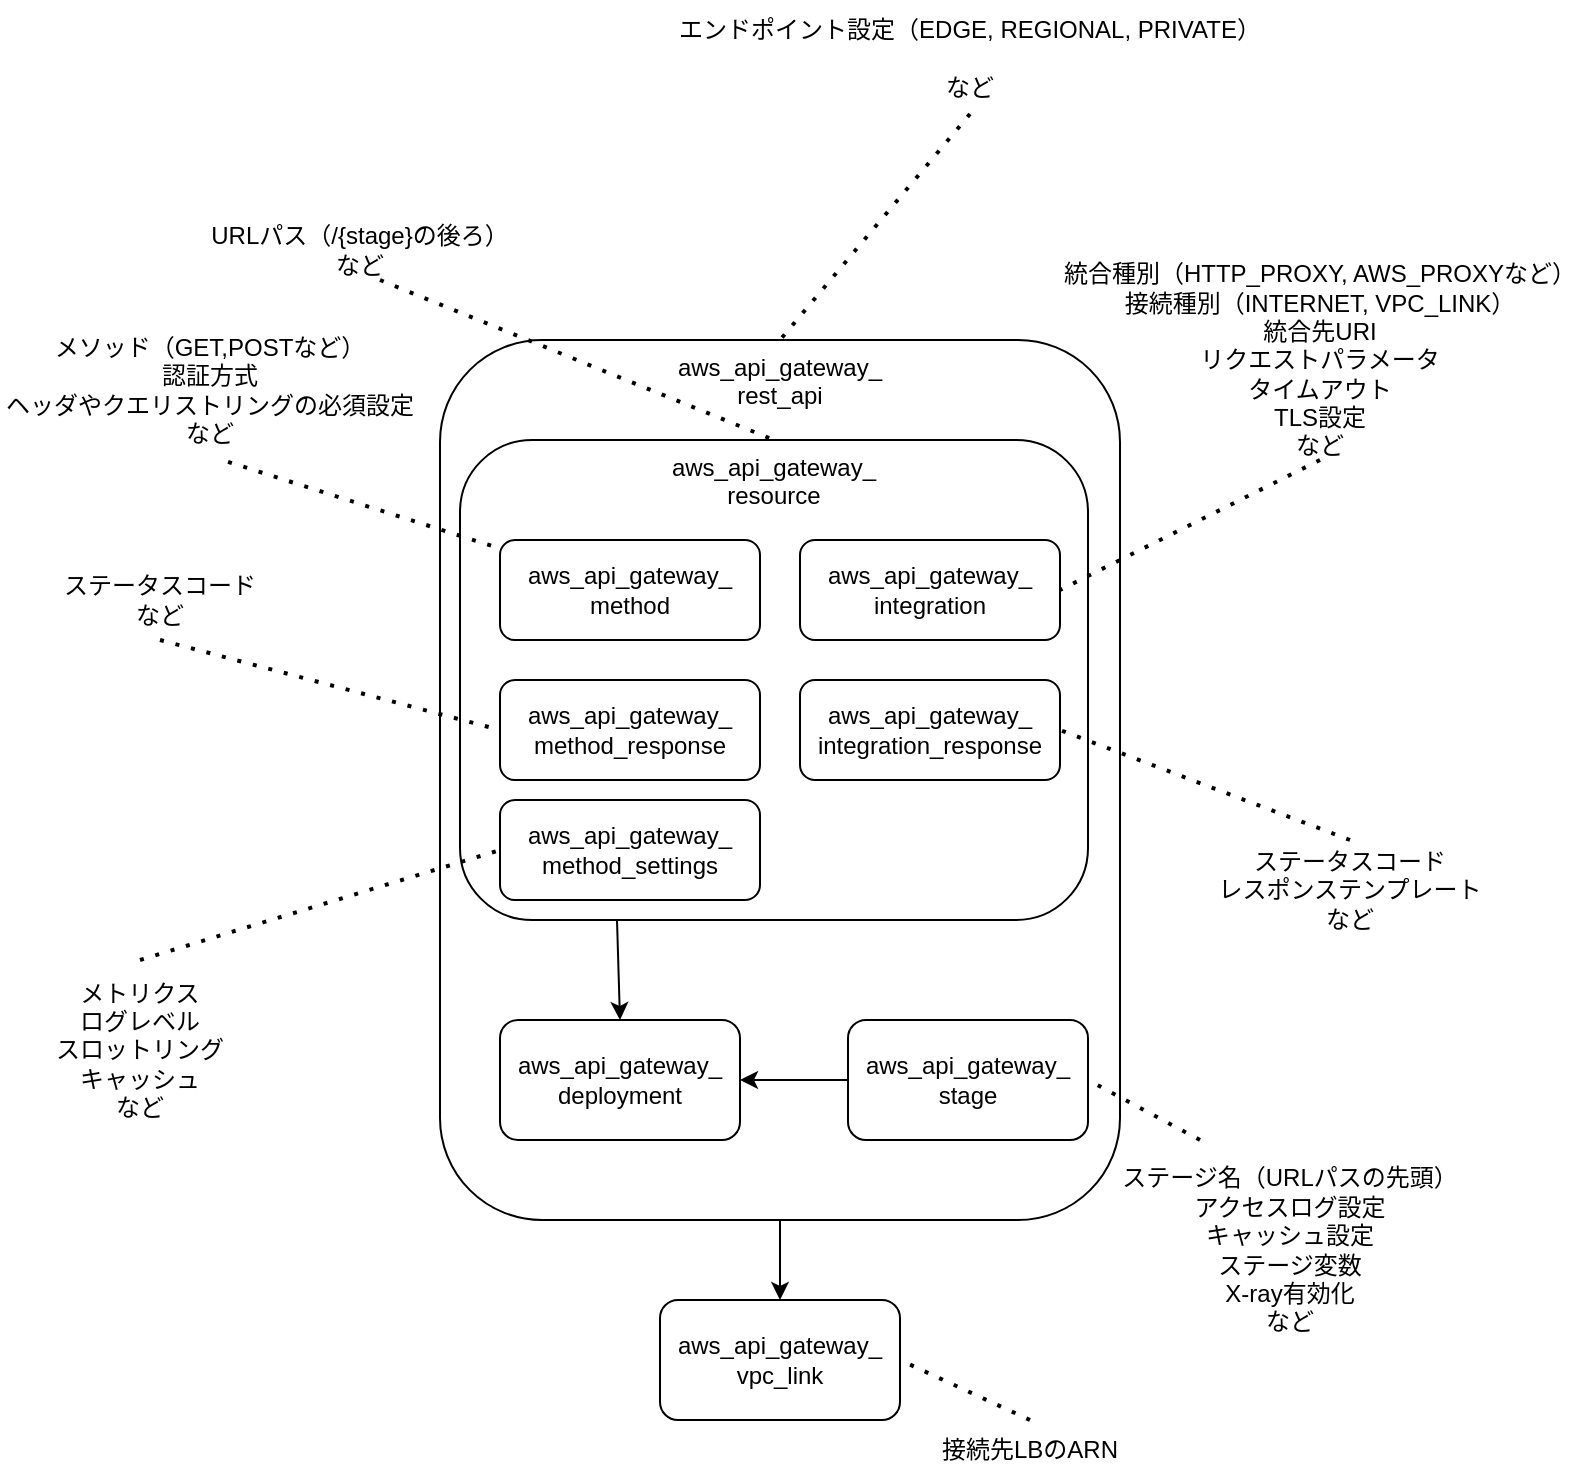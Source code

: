 <mxfile>
    <diagram id="fO90UJ9gH1iJiApBk8jx" name="ページ1">
        <mxGraphModel dx="894" dy="790" grid="1" gridSize="10" guides="1" tooltips="1" connect="1" arrows="1" fold="1" page="1" pageScale="1" pageWidth="827" pageHeight="1169" math="0" shadow="0">
            <root>
                <mxCell id="0"/>
                <mxCell id="1" parent="0"/>
                <mxCell id="19" style="edgeStyle=none;html=1;entryX=0.5;entryY=0;entryDx=0;entryDy=0;" edge="1" parent="1" source="7" target="9">
                    <mxGeometry relative="1" as="geometry"/>
                </mxCell>
                <mxCell id="7" value="aws_api_gateway_&lt;br&gt;rest_api" style="rounded=1;whiteSpace=wrap;html=1;align=center;verticalAlign=top;" vertex="1" parent="1">
                    <mxGeometry x="230" y="450" width="340" height="440" as="geometry"/>
                </mxCell>
                <mxCell id="18" style="edgeStyle=none;html=1;entryX=0.5;entryY=0;entryDx=0;entryDy=0;exitX=0.25;exitY=1;exitDx=0;exitDy=0;" edge="1" parent="1" source="2" target="5">
                    <mxGeometry relative="1" as="geometry"/>
                </mxCell>
                <mxCell id="2" value="aws_api_gateway_&lt;br&gt;resource" style="rounded=1;whiteSpace=wrap;html=1;verticalAlign=top;" vertex="1" parent="1">
                    <mxGeometry x="240" y="500" width="314" height="240" as="geometry"/>
                </mxCell>
                <mxCell id="3" value="aws_api_gateway_&lt;br&gt;method" style="rounded=1;whiteSpace=wrap;html=1;" vertex="1" parent="1">
                    <mxGeometry x="260" y="550" width="130" height="50" as="geometry"/>
                </mxCell>
                <mxCell id="4" value="aws_api_gateway_&lt;br&gt;method_settings&lt;span style=&quot;color: rgba(0, 0, 0, 0); font-family: monospace; font-size: 0px; text-align: start;&quot;&gt;%3CmxGraphModel%3E%3Croot%3E%3CmxCell%20id%3D%220%22%2F%3E%3CmxCell%20id%3D%221%22%20parent%3D%220%22%2F%3E%3CmxCell%20id%3D%222%22%20value%3D%22aws_api_gateway_%26lt%3Bbr%26gt%3Bmethod%22%20style%3D%22rounded%3D1%3BwhiteSpace%3Dwrap%3Bhtml%3D1%3B%22%20vertex%3D%221%22%20parent%3D%221%22%3E%3CmxGeometry%20x%3D%22240%22%20y%3D%22280%22%20width%3D%22120%22%20height%3D%2260%22%20as%3D%22geometry%22%2F%3E%3C%2FmxCell%3E%3C%2Froot%3E%3C%2FmxGraphModel%3Es&lt;/span&gt;" style="rounded=1;whiteSpace=wrap;html=1;" vertex="1" parent="1">
                    <mxGeometry x="260" y="680" width="130" height="50" as="geometry"/>
                </mxCell>
                <mxCell id="5" value="aws_api_gateway_&lt;br&gt;deployment" style="rounded=1;whiteSpace=wrap;html=1;" vertex="1" parent="1">
                    <mxGeometry x="260" y="790" width="120" height="60" as="geometry"/>
                </mxCell>
                <mxCell id="40" value="" style="edgeStyle=none;html=1;" edge="1" parent="1" source="6" target="5">
                    <mxGeometry relative="1" as="geometry"/>
                </mxCell>
                <mxCell id="6" value="aws_api_gateway_&lt;br&gt;stage" style="rounded=1;whiteSpace=wrap;html=1;" vertex="1" parent="1">
                    <mxGeometry x="434" y="790" width="120" height="60" as="geometry"/>
                </mxCell>
                <mxCell id="9" value="aws_api_gateway_&lt;br&gt;vpc_link" style="rounded=1;whiteSpace=wrap;html=1;" vertex="1" parent="1">
                    <mxGeometry x="340" y="930" width="120" height="60" as="geometry"/>
                </mxCell>
                <mxCell id="20" value="aws_api_gateway_&lt;br&gt;integration" style="rounded=1;whiteSpace=wrap;html=1;" vertex="1" parent="1">
                    <mxGeometry x="410" y="550" width="130" height="50" as="geometry"/>
                </mxCell>
                <mxCell id="33" value="aws_api_gateway_&lt;br&gt;method_response" style="rounded=1;whiteSpace=wrap;html=1;" vertex="1" parent="1">
                    <mxGeometry x="260" y="620" width="130" height="50" as="geometry"/>
                </mxCell>
                <mxCell id="34" value="" style="endArrow=none;dashed=1;html=1;dashPattern=1 3;strokeWidth=2;entryX=0;entryY=0.5;entryDx=0;entryDy=0;exitX=0.5;exitY=0;exitDx=0;exitDy=0;" edge="1" parent="1" source="35" target="4">
                    <mxGeometry width="50" height="50" relative="1" as="geometry">
                        <mxPoint x="114" y="870" as="sourcePoint"/>
                        <mxPoint x="184" y="790" as="targetPoint"/>
                    </mxGeometry>
                </mxCell>
                <mxCell id="35" value="メトリクス&lt;br&gt;ログレベル&lt;br&gt;スロットリング&lt;br&gt;キャッシュ&lt;br&gt;など" style="text;html=1;strokeColor=none;fillColor=none;align=center;verticalAlign=middle;whiteSpace=wrap;rounded=0;" vertex="1" parent="1">
                    <mxGeometry x="30" y="760" width="100" height="90" as="geometry"/>
                </mxCell>
                <mxCell id="37" value="" style="endArrow=none;dashed=1;html=1;dashPattern=1 3;strokeWidth=2;exitX=0.543;exitY=1.013;exitDx=0;exitDy=0;exitPerimeter=0;" edge="1" parent="1" source="38" target="3">
                    <mxGeometry width="50" height="50" relative="1" as="geometry">
                        <mxPoint x="90" y="500" as="sourcePoint"/>
                        <mxPoint x="194" y="800" as="targetPoint"/>
                    </mxGeometry>
                </mxCell>
                <mxCell id="38" value="メソッド（GET,POSTなど）&lt;br&gt;認証方式&lt;br&gt;ヘッダやクエリストリングの必須設定&lt;br&gt;など" style="text;html=1;strokeColor=none;fillColor=none;align=center;verticalAlign=middle;whiteSpace=wrap;rounded=0;" vertex="1" parent="1">
                    <mxGeometry x="10" y="440" width="210" height="70" as="geometry"/>
                </mxCell>
                <mxCell id="39" value="aws_api_gateway_&lt;br&gt;integration_response" style="rounded=1;whiteSpace=wrap;html=1;" vertex="1" parent="1">
                    <mxGeometry x="410" y="620" width="130" height="50" as="geometry"/>
                </mxCell>
                <mxCell id="41" value="" style="endArrow=none;dashed=1;html=1;dashPattern=1 3;strokeWidth=2;entryX=0.5;entryY=0;entryDx=0;entryDy=0;" edge="1" parent="1" target="2">
                    <mxGeometry width="50" height="50" relative="1" as="geometry">
                        <mxPoint x="200" y="420" as="sourcePoint"/>
                        <mxPoint x="210" y="560" as="targetPoint"/>
                    </mxGeometry>
                </mxCell>
                <mxCell id="42" value="URLパス（/{stage}の後ろ）&lt;br&gt;など" style="text;html=1;strokeColor=none;fillColor=none;align=center;verticalAlign=middle;whiteSpace=wrap;rounded=0;" vertex="1" parent="1">
                    <mxGeometry x="110" y="390" width="160" height="30" as="geometry"/>
                </mxCell>
                <mxCell id="43" value="" style="endArrow=none;dashed=1;html=1;dashPattern=1 3;strokeWidth=2;exitX=0.5;exitY=1;exitDx=0;exitDy=0;entryX=0;entryY=0.5;entryDx=0;entryDy=0;" edge="1" parent="1" source="44" target="33">
                    <mxGeometry width="50" height="50" relative="1" as="geometry">
                        <mxPoint x="134.03" y="520.91" as="sourcePoint"/>
                        <mxPoint x="213.912" y="560" as="targetPoint"/>
                    </mxGeometry>
                </mxCell>
                <mxCell id="44" value="ステータスコード&lt;br&gt;など" style="text;html=1;strokeColor=none;fillColor=none;align=center;verticalAlign=middle;whiteSpace=wrap;rounded=0;" vertex="1" parent="1">
                    <mxGeometry x="30" y="560" width="120" height="40" as="geometry"/>
                </mxCell>
                <mxCell id="46" value="" style="endArrow=none;dashed=1;html=1;dashPattern=1 3;strokeWidth=2;entryX=1;entryY=0.5;entryDx=0;entryDy=0;exitX=0.5;exitY=1;exitDx=0;exitDy=0;" edge="1" parent="1" source="47" target="20">
                    <mxGeometry width="50" height="50" relative="1" as="geometry">
                        <mxPoint x="610" y="521" as="sourcePoint"/>
                        <mxPoint x="270" y="564.271" as="targetPoint"/>
                    </mxGeometry>
                </mxCell>
                <mxCell id="47" value="統合種別（HTTP_PROXY, AWS_PROXYなど）&lt;br&gt;接続種別（INTERNET, VPC_LINK）&lt;br&gt;統合先URI&lt;br&gt;リクエストパラメータ&lt;br&gt;タイムアウト&lt;br&gt;TLS設定&lt;br&gt;など" style="text;html=1;strokeColor=none;fillColor=none;align=center;verticalAlign=middle;whiteSpace=wrap;rounded=0;" vertex="1" parent="1">
                    <mxGeometry x="540" y="410" width="260" height="100" as="geometry"/>
                </mxCell>
                <mxCell id="48" value="" style="endArrow=none;dashed=1;html=1;dashPattern=1 3;strokeWidth=2;entryX=1;entryY=0.5;entryDx=0;entryDy=0;exitX=0.5;exitY=0;exitDx=0;exitDy=0;" edge="1" parent="1" source="49" target="39">
                    <mxGeometry width="50" height="50" relative="1" as="geometry">
                        <mxPoint x="650" y="670" as="sourcePoint"/>
                        <mxPoint x="550" y="585" as="targetPoint"/>
                    </mxGeometry>
                </mxCell>
                <mxCell id="49" value="ステータスコード&lt;br&gt;レスポンステンプレート&lt;br&gt;など" style="text;html=1;strokeColor=none;fillColor=none;align=center;verticalAlign=middle;whiteSpace=wrap;rounded=0;" vertex="1" parent="1">
                    <mxGeometry x="580" y="700" width="210" height="50" as="geometry"/>
                </mxCell>
                <mxCell id="50" value="" style="endArrow=none;dashed=1;html=1;dashPattern=1 3;strokeWidth=2;entryX=1;entryY=0.5;entryDx=0;entryDy=0;exitX=0.5;exitY=0;exitDx=0;exitDy=0;" edge="1" parent="1" source="51" target="9">
                    <mxGeometry width="50" height="50" relative="1" as="geometry">
                        <mxPoint x="530" y="1060" as="sourcePoint"/>
                        <mxPoint x="550" y="655" as="targetPoint"/>
                    </mxGeometry>
                </mxCell>
                <mxCell id="51" value="接続先LBのARN" style="text;html=1;strokeColor=none;fillColor=none;align=center;verticalAlign=middle;whiteSpace=wrap;rounded=0;" vertex="1" parent="1">
                    <mxGeometry x="420" y="990" width="210" height="30" as="geometry"/>
                </mxCell>
                <mxCell id="52" value="" style="endArrow=none;dashed=1;html=1;dashPattern=1 3;strokeWidth=2;entryX=1;entryY=0.5;entryDx=0;entryDy=0;" edge="1" parent="1" target="6">
                    <mxGeometry width="50" height="50" relative="1" as="geometry">
                        <mxPoint x="610" y="850" as="sourcePoint"/>
                        <mxPoint x="475" y="1040" as="targetPoint"/>
                    </mxGeometry>
                </mxCell>
                <mxCell id="53" value="ステージ名（URLパスの先頭）&lt;br&gt;アクセスログ設定&lt;br&gt;キャッシュ設定&lt;br&gt;ステージ変数&lt;br&gt;X-ray有効化&lt;br&gt;など" style="text;html=1;strokeColor=none;fillColor=none;align=center;verticalAlign=middle;whiteSpace=wrap;rounded=0;" vertex="1" parent="1">
                    <mxGeometry x="550" y="850" width="210" height="110" as="geometry"/>
                </mxCell>
                <mxCell id="54" value="" style="endArrow=none;dashed=1;html=1;dashPattern=1 3;strokeWidth=2;entryX=0.5;entryY=0;entryDx=0;entryDy=0;exitX=0.5;exitY=1;exitDx=0;exitDy=0;" edge="1" parent="1" source="55" target="7">
                    <mxGeometry width="50" height="50" relative="1" as="geometry">
                        <mxPoint x="530" y="330" as="sourcePoint"/>
                        <mxPoint x="407" y="510" as="targetPoint"/>
                    </mxGeometry>
                </mxCell>
                <mxCell id="55" value="エンドポイント設定（EDGE, REGIONAL, PRIVATE）&lt;br&gt;&lt;br&gt;など" style="text;html=1;strokeColor=none;fillColor=none;align=center;verticalAlign=middle;whiteSpace=wrap;rounded=0;" vertex="1" parent="1">
                    <mxGeometry x="320" y="280" width="350" height="57" as="geometry"/>
                </mxCell>
            </root>
        </mxGraphModel>
    </diagram>
</mxfile>